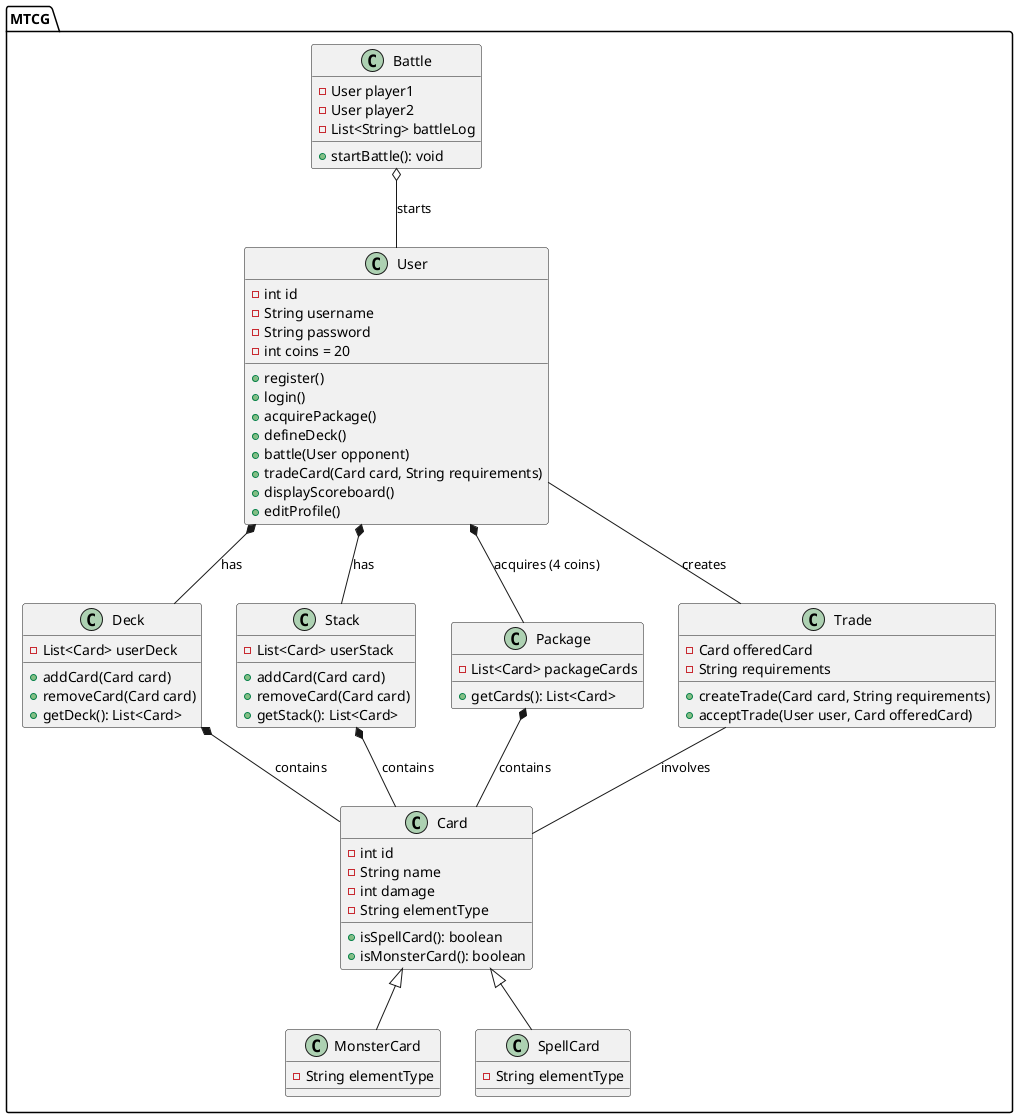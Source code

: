@startuml

package "MTCG" {

  class User {
    - int id
    - String username
    - String password
    - int coins = 20
    + register()
    + login()
    + acquirePackage()
    + defineDeck()
    + battle(User opponent)
    + tradeCard(Card card, String requirements)
    + displayScoreboard()
    + editProfile()
  }

  class Card {
    - int id
    - String name
    - int damage
    - String elementType
    + isSpellCard(): boolean
    + isMonsterCard(): boolean
  }

  class Deck {
    - List<Card> userDeck
    + addCard(Card card)
    + removeCard(Card card)
    + getDeck(): List<Card>
  }

  class Stack {
    - List<Card> userStack
    + addCard(Card card)
    + removeCard(Card card)
    + getStack(): List<Card>
  }

  class MonsterCard extends Card {
    - String elementType
  }

  class SpellCard extends Card {
    - String elementType
  }

  class Package {
    - List<Card> packageCards
    + getCards(): List<Card>
  }

  class Battle {
    - User player1
    - User player2
    - List<String> battleLog
    + startBattle(): void
  }

  class Trade {
    - Card offeredCard
    - String requirements
    + createTrade(Card card, String requirements)
    + acceptTrade(User user, Card offeredCard)
  }

  User *-- Deck : has
  User *-- Stack : has
  User *-- Package : acquires (4 coins)
  Battle o-- User : starts
  User -- Trade : creates
  Trade -- Card : involves
  Package *-- Card : contains
  Deck *-- Card : contains
  Stack *-- Card : contains

}

@enduml
